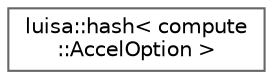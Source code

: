 digraph "类继承关系图"
{
 // LATEX_PDF_SIZE
  bgcolor="transparent";
  edge [fontname=Helvetica,fontsize=10,labelfontname=Helvetica,labelfontsize=10];
  node [fontname=Helvetica,fontsize=10,shape=box,height=0.2,width=0.4];
  rankdir="LR";
  Node0 [id="Node000000",label="luisa::hash\< compute\l::AccelOption \>",height=0.2,width=0.4,color="grey40", fillcolor="white", style="filled",URL="$structluisa_1_1hash_3_01compute_1_1_accel_option_01_4.html",tooltip=" "];
}
